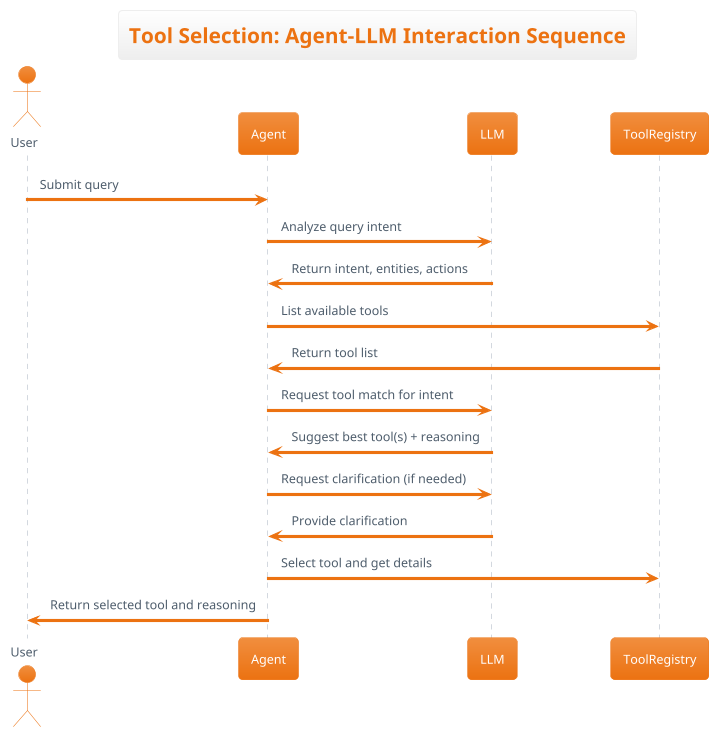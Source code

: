 @startuml
!theme aws-orange
title Tool Selection: Agent–LLM Interaction Sequence

actor User
participant Agent
participant LLM
participant ToolRegistry

User -> Agent: Submit query
Agent -> LLM: Analyze query intent
LLM -> Agent: Return intent, entities, actions
Agent -> ToolRegistry: List available tools
ToolRegistry -> Agent: Return tool list
Agent -> LLM: Request tool match for intent
LLM -> Agent: Suggest best tool(s) + reasoning
Agent -> LLM: Request clarification (if needed)
LLM -> Agent: Provide clarification
Agent -> ToolRegistry: Select tool and get details
Agent -> User: Return selected tool and reasoning

@enduml
